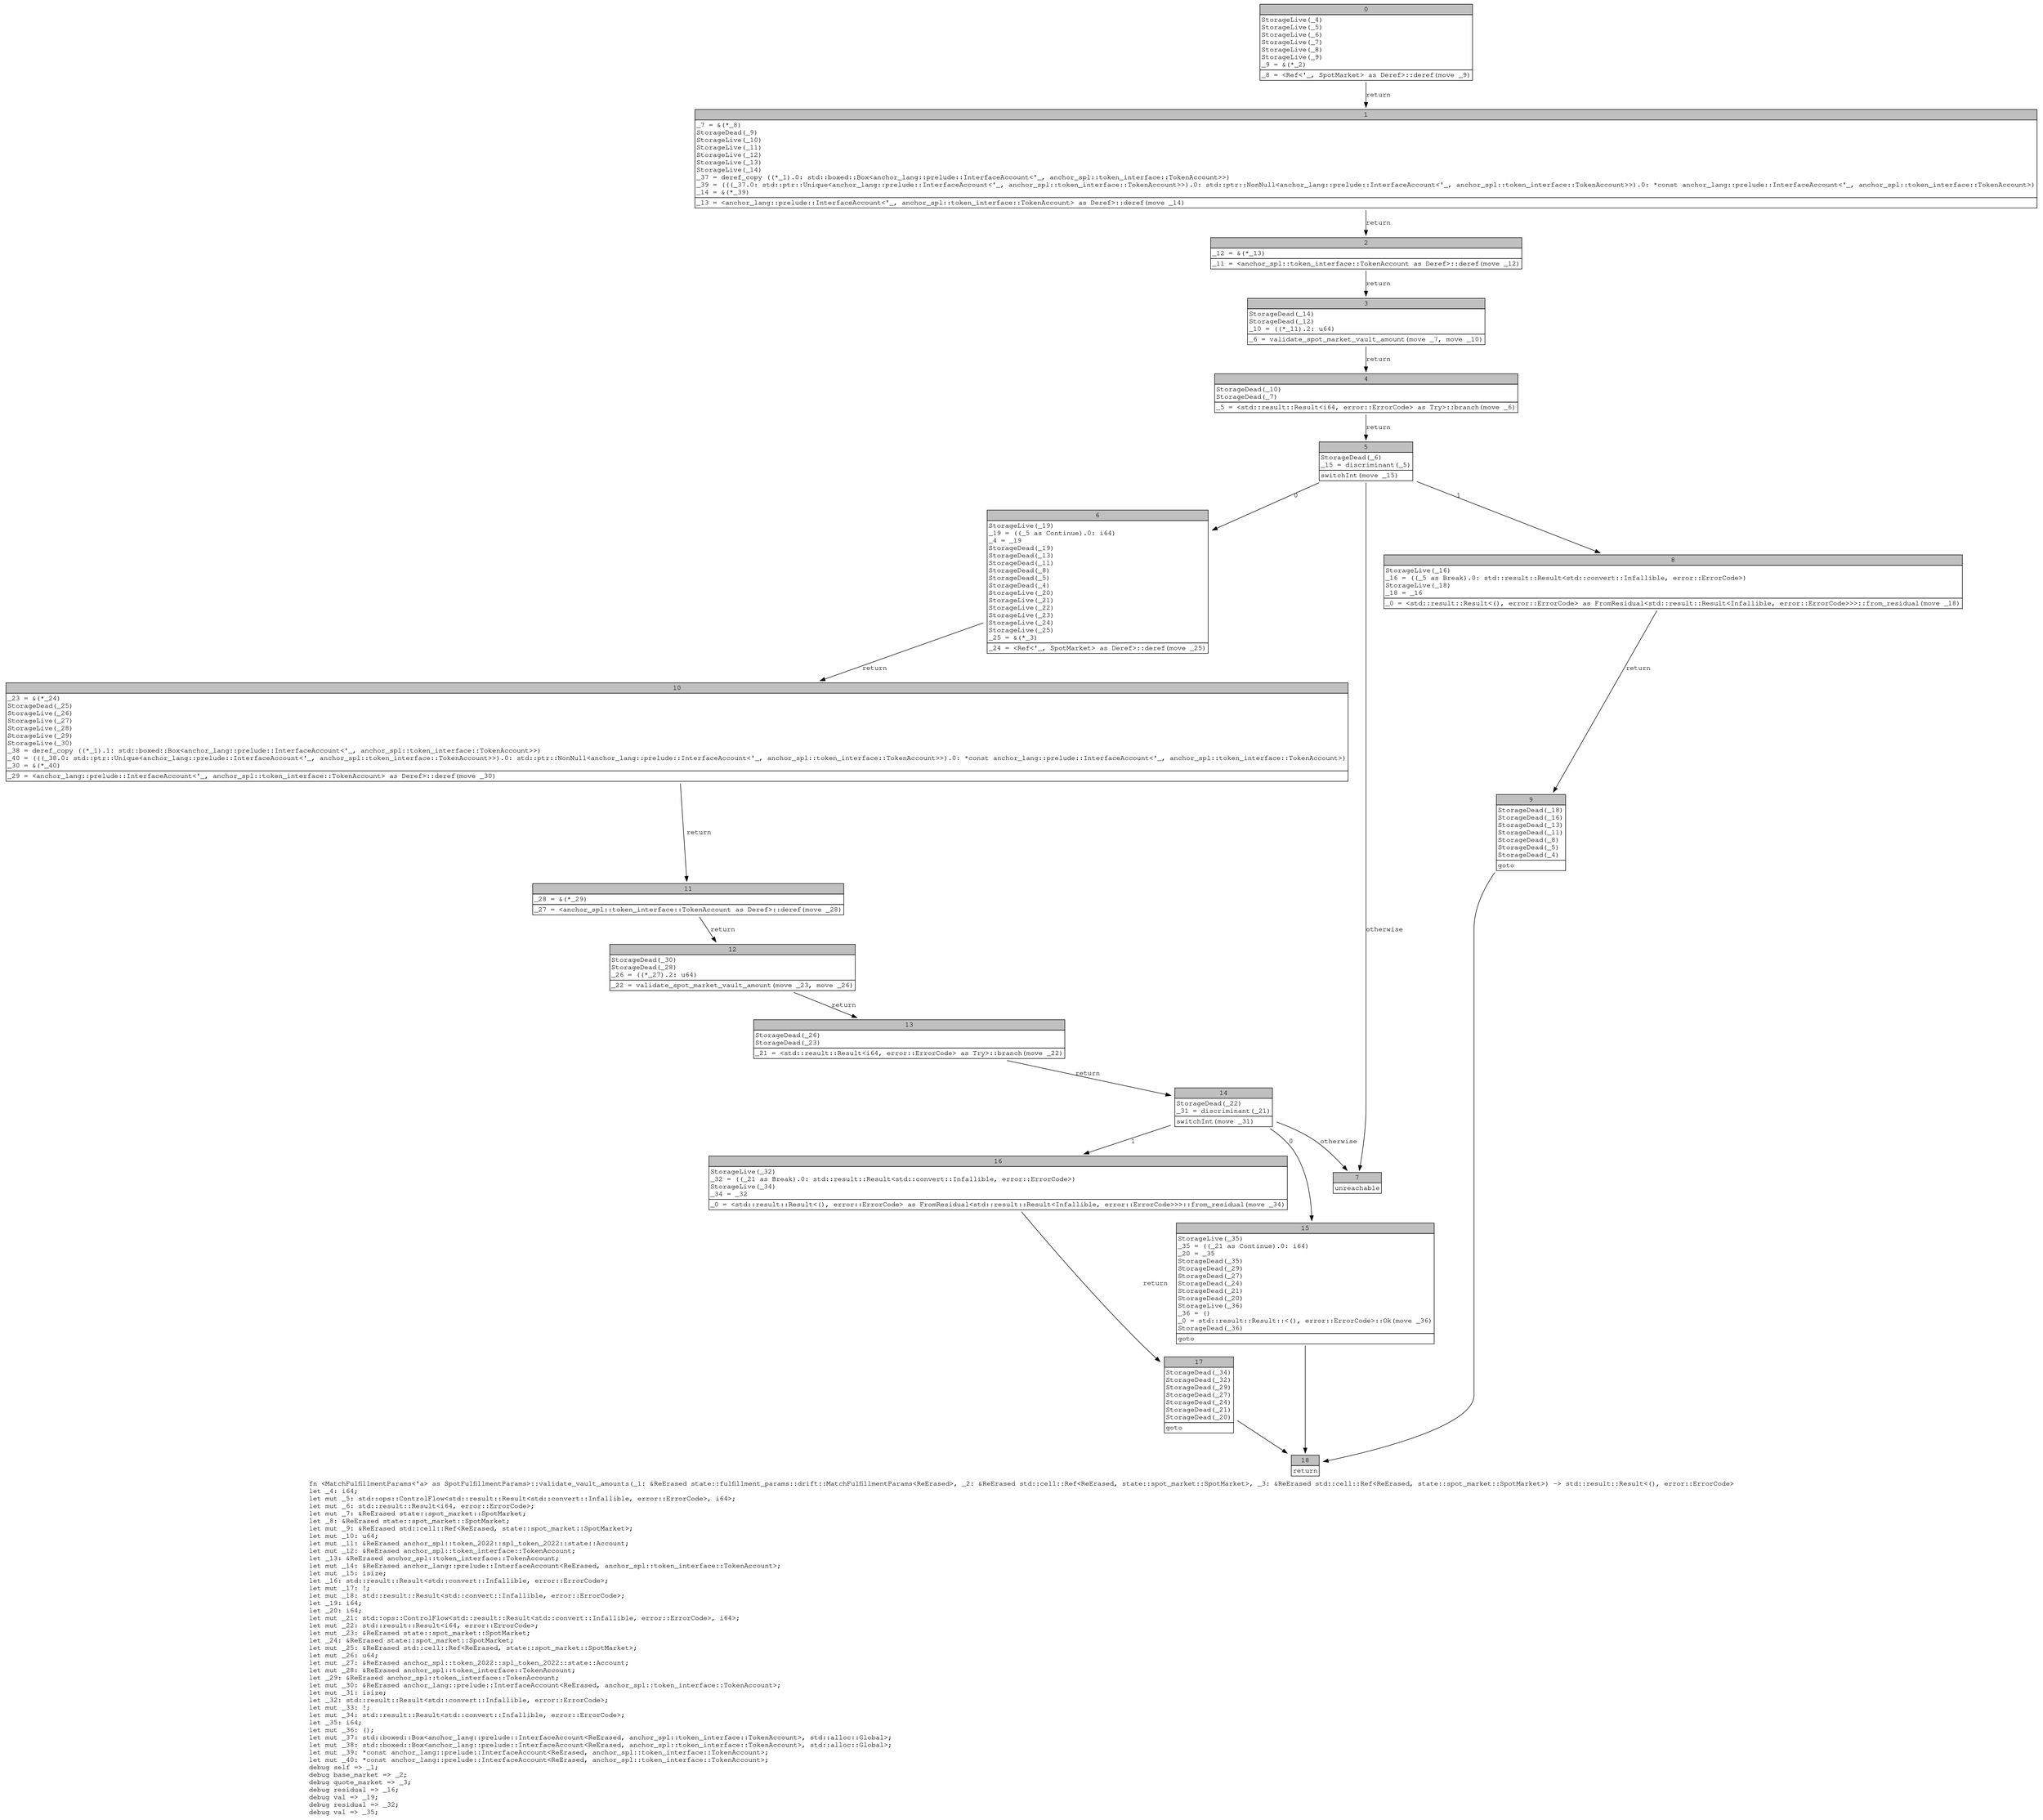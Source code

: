 digraph Mir_0_2952 {
    graph [fontname="Courier, monospace"];
    node [fontname="Courier, monospace"];
    edge [fontname="Courier, monospace"];
    label=<fn &lt;MatchFulfillmentParams&lt;'a&gt; as SpotFulfillmentParams&gt;::validate_vault_amounts(_1: &amp;ReErased state::fulfillment_params::drift::MatchFulfillmentParams&lt;ReErased&gt;, _2: &amp;ReErased std::cell::Ref&lt;ReErased, state::spot_market::SpotMarket&gt;, _3: &amp;ReErased std::cell::Ref&lt;ReErased, state::spot_market::SpotMarket&gt;) -&gt; std::result::Result&lt;(), error::ErrorCode&gt;<br align="left"/>let _4: i64;<br align="left"/>let mut _5: std::ops::ControlFlow&lt;std::result::Result&lt;std::convert::Infallible, error::ErrorCode&gt;, i64&gt;;<br align="left"/>let mut _6: std::result::Result&lt;i64, error::ErrorCode&gt;;<br align="left"/>let mut _7: &amp;ReErased state::spot_market::SpotMarket;<br align="left"/>let _8: &amp;ReErased state::spot_market::SpotMarket;<br align="left"/>let mut _9: &amp;ReErased std::cell::Ref&lt;ReErased, state::spot_market::SpotMarket&gt;;<br align="left"/>let mut _10: u64;<br align="left"/>let mut _11: &amp;ReErased anchor_spl::token_2022::spl_token_2022::state::Account;<br align="left"/>let mut _12: &amp;ReErased anchor_spl::token_interface::TokenAccount;<br align="left"/>let _13: &amp;ReErased anchor_spl::token_interface::TokenAccount;<br align="left"/>let mut _14: &amp;ReErased anchor_lang::prelude::InterfaceAccount&lt;ReErased, anchor_spl::token_interface::TokenAccount&gt;;<br align="left"/>let mut _15: isize;<br align="left"/>let _16: std::result::Result&lt;std::convert::Infallible, error::ErrorCode&gt;;<br align="left"/>let mut _17: !;<br align="left"/>let mut _18: std::result::Result&lt;std::convert::Infallible, error::ErrorCode&gt;;<br align="left"/>let _19: i64;<br align="left"/>let _20: i64;<br align="left"/>let mut _21: std::ops::ControlFlow&lt;std::result::Result&lt;std::convert::Infallible, error::ErrorCode&gt;, i64&gt;;<br align="left"/>let mut _22: std::result::Result&lt;i64, error::ErrorCode&gt;;<br align="left"/>let mut _23: &amp;ReErased state::spot_market::SpotMarket;<br align="left"/>let _24: &amp;ReErased state::spot_market::SpotMarket;<br align="left"/>let mut _25: &amp;ReErased std::cell::Ref&lt;ReErased, state::spot_market::SpotMarket&gt;;<br align="left"/>let mut _26: u64;<br align="left"/>let mut _27: &amp;ReErased anchor_spl::token_2022::spl_token_2022::state::Account;<br align="left"/>let mut _28: &amp;ReErased anchor_spl::token_interface::TokenAccount;<br align="left"/>let _29: &amp;ReErased anchor_spl::token_interface::TokenAccount;<br align="left"/>let mut _30: &amp;ReErased anchor_lang::prelude::InterfaceAccount&lt;ReErased, anchor_spl::token_interface::TokenAccount&gt;;<br align="left"/>let mut _31: isize;<br align="left"/>let _32: std::result::Result&lt;std::convert::Infallible, error::ErrorCode&gt;;<br align="left"/>let mut _33: !;<br align="left"/>let mut _34: std::result::Result&lt;std::convert::Infallible, error::ErrorCode&gt;;<br align="left"/>let _35: i64;<br align="left"/>let mut _36: ();<br align="left"/>let mut _37: std::boxed::Box&lt;anchor_lang::prelude::InterfaceAccount&lt;ReErased, anchor_spl::token_interface::TokenAccount&gt;, std::alloc::Global&gt;;<br align="left"/>let mut _38: std::boxed::Box&lt;anchor_lang::prelude::InterfaceAccount&lt;ReErased, anchor_spl::token_interface::TokenAccount&gt;, std::alloc::Global&gt;;<br align="left"/>let mut _39: *const anchor_lang::prelude::InterfaceAccount&lt;ReErased, anchor_spl::token_interface::TokenAccount&gt;;<br align="left"/>let mut _40: *const anchor_lang::prelude::InterfaceAccount&lt;ReErased, anchor_spl::token_interface::TokenAccount&gt;;<br align="left"/>debug self =&gt; _1;<br align="left"/>debug base_market =&gt; _2;<br align="left"/>debug quote_market =&gt; _3;<br align="left"/>debug residual =&gt; _16;<br align="left"/>debug val =&gt; _19;<br align="left"/>debug residual =&gt; _32;<br align="left"/>debug val =&gt; _35;<br align="left"/>>;
    bb0__0_2952 [shape="none", label=<<table border="0" cellborder="1" cellspacing="0"><tr><td bgcolor="gray" align="center" colspan="1">0</td></tr><tr><td align="left" balign="left">StorageLive(_4)<br/>StorageLive(_5)<br/>StorageLive(_6)<br/>StorageLive(_7)<br/>StorageLive(_8)<br/>StorageLive(_9)<br/>_9 = &amp;(*_2)<br/></td></tr><tr><td align="left">_8 = &lt;Ref&lt;'_, SpotMarket&gt; as Deref&gt;::deref(move _9)</td></tr></table>>];
    bb1__0_2952 [shape="none", label=<<table border="0" cellborder="1" cellspacing="0"><tr><td bgcolor="gray" align="center" colspan="1">1</td></tr><tr><td align="left" balign="left">_7 = &amp;(*_8)<br/>StorageDead(_9)<br/>StorageLive(_10)<br/>StorageLive(_11)<br/>StorageLive(_12)<br/>StorageLive(_13)<br/>StorageLive(_14)<br/>_37 = deref_copy ((*_1).0: std::boxed::Box&lt;anchor_lang::prelude::InterfaceAccount&lt;'_, anchor_spl::token_interface::TokenAccount&gt;&gt;)<br/>_39 = (((_37.0: std::ptr::Unique&lt;anchor_lang::prelude::InterfaceAccount&lt;'_, anchor_spl::token_interface::TokenAccount&gt;&gt;).0: std::ptr::NonNull&lt;anchor_lang::prelude::InterfaceAccount&lt;'_, anchor_spl::token_interface::TokenAccount&gt;&gt;).0: *const anchor_lang::prelude::InterfaceAccount&lt;'_, anchor_spl::token_interface::TokenAccount&gt;)<br/>_14 = &amp;(*_39)<br/></td></tr><tr><td align="left">_13 = &lt;anchor_lang::prelude::InterfaceAccount&lt;'_, anchor_spl::token_interface::TokenAccount&gt; as Deref&gt;::deref(move _14)</td></tr></table>>];
    bb2__0_2952 [shape="none", label=<<table border="0" cellborder="1" cellspacing="0"><tr><td bgcolor="gray" align="center" colspan="1">2</td></tr><tr><td align="left" balign="left">_12 = &amp;(*_13)<br/></td></tr><tr><td align="left">_11 = &lt;anchor_spl::token_interface::TokenAccount as Deref&gt;::deref(move _12)</td></tr></table>>];
    bb3__0_2952 [shape="none", label=<<table border="0" cellborder="1" cellspacing="0"><tr><td bgcolor="gray" align="center" colspan="1">3</td></tr><tr><td align="left" balign="left">StorageDead(_14)<br/>StorageDead(_12)<br/>_10 = ((*_11).2: u64)<br/></td></tr><tr><td align="left">_6 = validate_spot_market_vault_amount(move _7, move _10)</td></tr></table>>];
    bb4__0_2952 [shape="none", label=<<table border="0" cellborder="1" cellspacing="0"><tr><td bgcolor="gray" align="center" colspan="1">4</td></tr><tr><td align="left" balign="left">StorageDead(_10)<br/>StorageDead(_7)<br/></td></tr><tr><td align="left">_5 = &lt;std::result::Result&lt;i64, error::ErrorCode&gt; as Try&gt;::branch(move _6)</td></tr></table>>];
    bb5__0_2952 [shape="none", label=<<table border="0" cellborder="1" cellspacing="0"><tr><td bgcolor="gray" align="center" colspan="1">5</td></tr><tr><td align="left" balign="left">StorageDead(_6)<br/>_15 = discriminant(_5)<br/></td></tr><tr><td align="left">switchInt(move _15)</td></tr></table>>];
    bb6__0_2952 [shape="none", label=<<table border="0" cellborder="1" cellspacing="0"><tr><td bgcolor="gray" align="center" colspan="1">6</td></tr><tr><td align="left" balign="left">StorageLive(_19)<br/>_19 = ((_5 as Continue).0: i64)<br/>_4 = _19<br/>StorageDead(_19)<br/>StorageDead(_13)<br/>StorageDead(_11)<br/>StorageDead(_8)<br/>StorageDead(_5)<br/>StorageDead(_4)<br/>StorageLive(_20)<br/>StorageLive(_21)<br/>StorageLive(_22)<br/>StorageLive(_23)<br/>StorageLive(_24)<br/>StorageLive(_25)<br/>_25 = &amp;(*_3)<br/></td></tr><tr><td align="left">_24 = &lt;Ref&lt;'_, SpotMarket&gt; as Deref&gt;::deref(move _25)</td></tr></table>>];
    bb7__0_2952 [shape="none", label=<<table border="0" cellborder="1" cellspacing="0"><tr><td bgcolor="gray" align="center" colspan="1">7</td></tr><tr><td align="left">unreachable</td></tr></table>>];
    bb8__0_2952 [shape="none", label=<<table border="0" cellborder="1" cellspacing="0"><tr><td bgcolor="gray" align="center" colspan="1">8</td></tr><tr><td align="left" balign="left">StorageLive(_16)<br/>_16 = ((_5 as Break).0: std::result::Result&lt;std::convert::Infallible, error::ErrorCode&gt;)<br/>StorageLive(_18)<br/>_18 = _16<br/></td></tr><tr><td align="left">_0 = &lt;std::result::Result&lt;(), error::ErrorCode&gt; as FromResidual&lt;std::result::Result&lt;Infallible, error::ErrorCode&gt;&gt;&gt;::from_residual(move _18)</td></tr></table>>];
    bb9__0_2952 [shape="none", label=<<table border="0" cellborder="1" cellspacing="0"><tr><td bgcolor="gray" align="center" colspan="1">9</td></tr><tr><td align="left" balign="left">StorageDead(_18)<br/>StorageDead(_16)<br/>StorageDead(_13)<br/>StorageDead(_11)<br/>StorageDead(_8)<br/>StorageDead(_5)<br/>StorageDead(_4)<br/></td></tr><tr><td align="left">goto</td></tr></table>>];
    bb10__0_2952 [shape="none", label=<<table border="0" cellborder="1" cellspacing="0"><tr><td bgcolor="gray" align="center" colspan="1">10</td></tr><tr><td align="left" balign="left">_23 = &amp;(*_24)<br/>StorageDead(_25)<br/>StorageLive(_26)<br/>StorageLive(_27)<br/>StorageLive(_28)<br/>StorageLive(_29)<br/>StorageLive(_30)<br/>_38 = deref_copy ((*_1).1: std::boxed::Box&lt;anchor_lang::prelude::InterfaceAccount&lt;'_, anchor_spl::token_interface::TokenAccount&gt;&gt;)<br/>_40 = (((_38.0: std::ptr::Unique&lt;anchor_lang::prelude::InterfaceAccount&lt;'_, anchor_spl::token_interface::TokenAccount&gt;&gt;).0: std::ptr::NonNull&lt;anchor_lang::prelude::InterfaceAccount&lt;'_, anchor_spl::token_interface::TokenAccount&gt;&gt;).0: *const anchor_lang::prelude::InterfaceAccount&lt;'_, anchor_spl::token_interface::TokenAccount&gt;)<br/>_30 = &amp;(*_40)<br/></td></tr><tr><td align="left">_29 = &lt;anchor_lang::prelude::InterfaceAccount&lt;'_, anchor_spl::token_interface::TokenAccount&gt; as Deref&gt;::deref(move _30)</td></tr></table>>];
    bb11__0_2952 [shape="none", label=<<table border="0" cellborder="1" cellspacing="0"><tr><td bgcolor="gray" align="center" colspan="1">11</td></tr><tr><td align="left" balign="left">_28 = &amp;(*_29)<br/></td></tr><tr><td align="left">_27 = &lt;anchor_spl::token_interface::TokenAccount as Deref&gt;::deref(move _28)</td></tr></table>>];
    bb12__0_2952 [shape="none", label=<<table border="0" cellborder="1" cellspacing="0"><tr><td bgcolor="gray" align="center" colspan="1">12</td></tr><tr><td align="left" balign="left">StorageDead(_30)<br/>StorageDead(_28)<br/>_26 = ((*_27).2: u64)<br/></td></tr><tr><td align="left">_22 = validate_spot_market_vault_amount(move _23, move _26)</td></tr></table>>];
    bb13__0_2952 [shape="none", label=<<table border="0" cellborder="1" cellspacing="0"><tr><td bgcolor="gray" align="center" colspan="1">13</td></tr><tr><td align="left" balign="left">StorageDead(_26)<br/>StorageDead(_23)<br/></td></tr><tr><td align="left">_21 = &lt;std::result::Result&lt;i64, error::ErrorCode&gt; as Try&gt;::branch(move _22)</td></tr></table>>];
    bb14__0_2952 [shape="none", label=<<table border="0" cellborder="1" cellspacing="0"><tr><td bgcolor="gray" align="center" colspan="1">14</td></tr><tr><td align="left" balign="left">StorageDead(_22)<br/>_31 = discriminant(_21)<br/></td></tr><tr><td align="left">switchInt(move _31)</td></tr></table>>];
    bb15__0_2952 [shape="none", label=<<table border="0" cellborder="1" cellspacing="0"><tr><td bgcolor="gray" align="center" colspan="1">15</td></tr><tr><td align="left" balign="left">StorageLive(_35)<br/>_35 = ((_21 as Continue).0: i64)<br/>_20 = _35<br/>StorageDead(_35)<br/>StorageDead(_29)<br/>StorageDead(_27)<br/>StorageDead(_24)<br/>StorageDead(_21)<br/>StorageDead(_20)<br/>StorageLive(_36)<br/>_36 = ()<br/>_0 = std::result::Result::&lt;(), error::ErrorCode&gt;::Ok(move _36)<br/>StorageDead(_36)<br/></td></tr><tr><td align="left">goto</td></tr></table>>];
    bb16__0_2952 [shape="none", label=<<table border="0" cellborder="1" cellspacing="0"><tr><td bgcolor="gray" align="center" colspan="1">16</td></tr><tr><td align="left" balign="left">StorageLive(_32)<br/>_32 = ((_21 as Break).0: std::result::Result&lt;std::convert::Infallible, error::ErrorCode&gt;)<br/>StorageLive(_34)<br/>_34 = _32<br/></td></tr><tr><td align="left">_0 = &lt;std::result::Result&lt;(), error::ErrorCode&gt; as FromResidual&lt;std::result::Result&lt;Infallible, error::ErrorCode&gt;&gt;&gt;::from_residual(move _34)</td></tr></table>>];
    bb17__0_2952 [shape="none", label=<<table border="0" cellborder="1" cellspacing="0"><tr><td bgcolor="gray" align="center" colspan="1">17</td></tr><tr><td align="left" balign="left">StorageDead(_34)<br/>StorageDead(_32)<br/>StorageDead(_29)<br/>StorageDead(_27)<br/>StorageDead(_24)<br/>StorageDead(_21)<br/>StorageDead(_20)<br/></td></tr><tr><td align="left">goto</td></tr></table>>];
    bb18__0_2952 [shape="none", label=<<table border="0" cellborder="1" cellspacing="0"><tr><td bgcolor="gray" align="center" colspan="1">18</td></tr><tr><td align="left">return</td></tr></table>>];
    bb0__0_2952 -> bb1__0_2952 [label="return"];
    bb1__0_2952 -> bb2__0_2952 [label="return"];
    bb2__0_2952 -> bb3__0_2952 [label="return"];
    bb3__0_2952 -> bb4__0_2952 [label="return"];
    bb4__0_2952 -> bb5__0_2952 [label="return"];
    bb5__0_2952 -> bb6__0_2952 [label="0"];
    bb5__0_2952 -> bb8__0_2952 [label="1"];
    bb5__0_2952 -> bb7__0_2952 [label="otherwise"];
    bb6__0_2952 -> bb10__0_2952 [label="return"];
    bb8__0_2952 -> bb9__0_2952 [label="return"];
    bb9__0_2952 -> bb18__0_2952 [label=""];
    bb10__0_2952 -> bb11__0_2952 [label="return"];
    bb11__0_2952 -> bb12__0_2952 [label="return"];
    bb12__0_2952 -> bb13__0_2952 [label="return"];
    bb13__0_2952 -> bb14__0_2952 [label="return"];
    bb14__0_2952 -> bb15__0_2952 [label="0"];
    bb14__0_2952 -> bb16__0_2952 [label="1"];
    bb14__0_2952 -> bb7__0_2952 [label="otherwise"];
    bb15__0_2952 -> bb18__0_2952 [label=""];
    bb16__0_2952 -> bb17__0_2952 [label="return"];
    bb17__0_2952 -> bb18__0_2952 [label=""];
}
